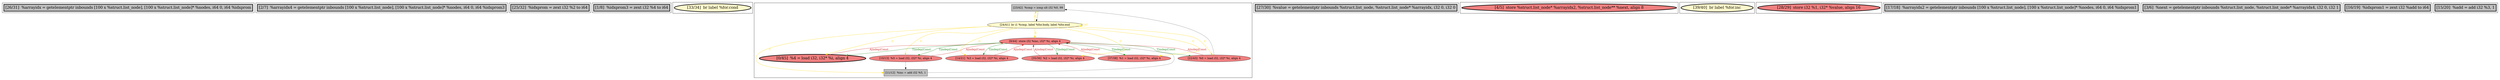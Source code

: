 
digraph G {





subgraph cluster13 {


node928 [penwidth=3.0,fontsize=20,fillcolor=grey,label="[26/31]  %arrayidx = getelementptr inbounds [100 x %struct.list_node], [100 x %struct.list_node]* %nodes, i64 0, i64 %idxprom",shape=rectangle,style=filled ]



}

subgraph cluster11 {


node926 [penwidth=3.0,fontsize=20,fillcolor=grey,label="[2/7]  %arrayidx4 = getelementptr inbounds [100 x %struct.list_node], [100 x %struct.list_node]* %nodes, i64 0, i64 %idxprom3",shape=rectangle,style=filled ]



}

subgraph cluster10 {


node925 [penwidth=3.0,fontsize=20,fillcolor=grey,label="[25/32]  %idxprom = zext i32 %2 to i64",shape=rectangle,style=filled ]



}

subgraph cluster9 {


node924 [penwidth=3.0,fontsize=20,fillcolor=grey,label="[1/8]  %idxprom3 = zext i32 %4 to i64",shape=rectangle,style=filled ]



}

subgraph cluster8 {


node923 [penwidth=3.0,fontsize=20,fillcolor=lemonchiffon,label="[33/34]  br label %for.cond",shape=ellipse,style=filled ]



}

subgraph cluster7 {


node921 [fillcolor=grey,label="[23/42]  %cmp = icmp ult i32 %0, 99",shape=rectangle,style=filled ]
node920 [fillcolor=lightcoral,label="[37/38]  %1 = load i32, i32* %i, align 4",shape=ellipse,style=filled ]
node919 [fillcolor=lemonchiffon,label="[24/41]  br i1 %cmp, label %for.body, label %for.end",shape=ellipse,style=filled ]
node914 [fillcolor=lightcoral,label="[35/36]  %2 = load i32, i32* %i, align 4",shape=ellipse,style=filled ]
node922 [fillcolor=lightcoral,label="[22/43]  %0 = load i32, i32* %i, align 4",shape=ellipse,style=filled ]
node913 [fillcolor=grey,label="[11/12]  %inc = add i32 %5, 1",shape=rectangle,style=filled ]
node917 [penwidth=3.0,fontsize=20,fillcolor=lightcoral,label="[0/45]  %4 = load i32, i32* %i, align 4",shape=ellipse,style=filled ]
node915 [fillcolor=lightcoral,label="[10/13]  %5 = load i32, i32* %i, align 4",shape=ellipse,style=filled ]
node916 [fillcolor=lightcoral,label="[14/21]  %3 = load i32, i32* %i, align 4",shape=ellipse,style=filled ]
node918 [fillcolor=lightcoral,label="[9/44]  store i32 %inc, i32* %i, align 4",shape=ellipse,style=filled ]

node919->node915 [style=solid,color=gold,label="C",penwidth=1.0,fontcolor=gold ]
node918->node920 [style=solid,color=forestgreen,label="T|indep|Const",penwidth=1.0,fontcolor=forestgreen ]
node919->node919 [style=solid,color=gold,label="C",penwidth=1.0,fontcolor=gold ]
node920->node918 [style=solid,color=firebrick3,label="A|indep|Const",penwidth=1.0,fontcolor=firebrick3 ]
node918->node914 [style=solid,color=forestgreen,label="T|indep|Const",penwidth=1.0,fontcolor=forestgreen ]
node919->node916 [style=solid,color=gold,label="C",penwidth=1.0,fontcolor=gold ]
node919->node914 [style=solid,color=gold,label="C",penwidth=1.0,fontcolor=gold ]
node919->node918 [style=solid,color=gold,label="C",penwidth=1.0,fontcolor=gold ]
node921->node919 [style=solid,color=black,label="",penwidth=0.5,fontcolor=black ]
node922->node921 [style=solid,color=black,label="",penwidth=0.5,fontcolor=black ]
node914->node918 [style=solid,color=firebrick3,label="A|indep|Const",penwidth=1.0,fontcolor=firebrick3 ]
node919->node920 [style=solid,color=gold,label="C",penwidth=1.0,fontcolor=gold ]
node919->node921 [style=solid,color=gold,label="C",penwidth=1.0,fontcolor=gold ]
node919->node922 [style=solid,color=gold,label="C",penwidth=1.0,fontcolor=gold ]
node915->node913 [style=solid,color=black,label="",penwidth=0.5,fontcolor=black ]
node918->node916 [style=solid,color=forestgreen,label="T|indep|Const",penwidth=1.0,fontcolor=forestgreen ]
node919->node917 [style=solid,color=gold,label="C",penwidth=1.0,fontcolor=gold ]
node918->node917 [style=solid,color=forestgreen,label="T|indep|Const",penwidth=1.0,fontcolor=forestgreen ]
node916->node918 [style=solid,color=firebrick3,label="A|indep|Const",penwidth=1.0,fontcolor=firebrick3 ]
node917->node918 [style=solid,color=firebrick3,label="A|indep|Const",penwidth=1.0,fontcolor=firebrick3 ]
node915->node918 [style=solid,color=firebrick3,label="A|indep|Const",penwidth=1.0,fontcolor=firebrick3 ]
node918->node915 [style=solid,color=forestgreen,label="T|indep|Const",penwidth=1.0,fontcolor=forestgreen ]
node918->node922 [style=solid,color=forestgreen,label="T|indep|Const",penwidth=1.0,fontcolor=forestgreen ]
node919->node913 [style=solid,color=gold,label="C",penwidth=1.0,fontcolor=gold ]
node913->node918 [style=solid,color=black,label="",penwidth=0.5,fontcolor=black ]
node922->node918 [style=solid,color=firebrick3,label="A|indep|Const",penwidth=1.0,fontcolor=firebrick3 ]


}

subgraph cluster6 {


node912 [penwidth=3.0,fontsize=20,fillcolor=grey,label="[27/30]  %value = getelementptr inbounds %struct.list_node, %struct.list_node* %arrayidx, i32 0, i32 0",shape=rectangle,style=filled ]



}

subgraph cluster0 {


node906 [penwidth=3.0,fontsize=20,fillcolor=lightcoral,label="[4/5]  store %struct.list_node* %arrayidx2, %struct.list_node** %next, align 8",shape=ellipse,style=filled ]



}

subgraph cluster12 {


node927 [penwidth=3.0,fontsize=20,fillcolor=lemonchiffon,label="[39/40]  br label %for.inc",shape=ellipse,style=filled ]



}

subgraph cluster5 {


node911 [penwidth=3.0,fontsize=20,fillcolor=lightcoral,label="[28/29]  store i32 %1, i32* %value, align 16",shape=ellipse,style=filled ]



}

subgraph cluster1 {


node907 [penwidth=3.0,fontsize=20,fillcolor=grey,label="[17/18]  %arrayidx2 = getelementptr inbounds [100 x %struct.list_node], [100 x %struct.list_node]* %nodes, i64 0, i64 %idxprom1",shape=rectangle,style=filled ]



}

subgraph cluster2 {


node908 [penwidth=3.0,fontsize=20,fillcolor=grey,label="[3/6]  %next = getelementptr inbounds %struct.list_node, %struct.list_node* %arrayidx4, i32 0, i32 1",shape=rectangle,style=filled ]



}

subgraph cluster3 {


node909 [penwidth=3.0,fontsize=20,fillcolor=grey,label="[16/19]  %idxprom1 = zext i32 %add to i64",shape=rectangle,style=filled ]



}

subgraph cluster4 {


node910 [penwidth=3.0,fontsize=20,fillcolor=grey,label="[15/20]  %add = add i32 %3, 1",shape=rectangle,style=filled ]



}

}
